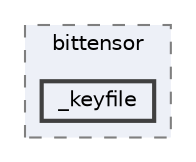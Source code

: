 digraph "/Users/macthrasher/bittensor/bittensor/_keyfile"
{
 // LATEX_PDF_SIZE
  bgcolor="transparent";
  edge [fontname=Helvetica,fontsize=10,labelfontname=Helvetica,labelfontsize=10];
  node [fontname=Helvetica,fontsize=10,shape=box,height=0.2,width=0.4];
  compound=true
  subgraph clusterdir_f169d542b9721b111e65b1075befb384 {
    graph [ bgcolor="#edf0f7", pencolor="grey50", label="bittensor", fontname=Helvetica,fontsize=10 style="filled,dashed", URL="dir_f169d542b9721b111e65b1075befb384.html",tooltip=""]
  dir_da11686fe3fd864139a53e44540da9c1 [label="_keyfile", fillcolor="#edf0f7", color="grey25", style="filled,bold", URL="dir_da11686fe3fd864139a53e44540da9c1.html",tooltip=""];
  }
}
